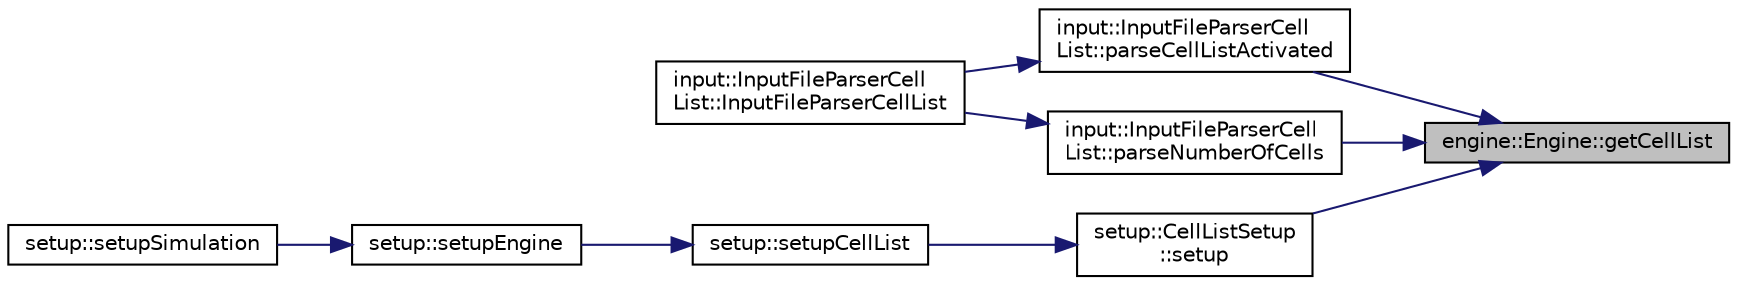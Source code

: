 digraph "engine::Engine::getCellList"
{
 // LATEX_PDF_SIZE
  edge [fontname="Helvetica",fontsize="10",labelfontname="Helvetica",labelfontsize="10"];
  node [fontname="Helvetica",fontsize="10",shape=record];
  rankdir="RL";
  Node1 [label="engine::Engine::getCellList",height=0.2,width=0.4,color="black", fillcolor="grey75", style="filled", fontcolor="black",tooltip=" "];
  Node1 -> Node2 [dir="back",color="midnightblue",fontsize="10",style="solid",fontname="Helvetica"];
  Node2 [label="input::InputFileParserCell\lList::parseCellListActivated",height=0.2,width=0.4,color="black", fillcolor="white", style="filled",URL="$classinput_1_1InputFileParserCellList.html#a449602f632b172d27e913714d5fcee5a",tooltip="Parses if cell-list should be used in simulation."];
  Node2 -> Node3 [dir="back",color="midnightblue",fontsize="10",style="solid",fontname="Helvetica"];
  Node3 [label="input::InputFileParserCell\lList::InputFileParserCellList",height=0.2,width=0.4,color="black", fillcolor="white", style="filled",URL="$classinput_1_1InputFileParserCellList.html#a3a2cd3daacb2faa86e39c0a6ec3ba122",tooltip="Construct a new Input File Parser Cell List:: Input File Parser Cell List object."];
  Node1 -> Node4 [dir="back",color="midnightblue",fontsize="10",style="solid",fontname="Helvetica"];
  Node4 [label="input::InputFileParserCell\lList::parseNumberOfCells",height=0.2,width=0.4,color="black", fillcolor="white", style="filled",URL="$classinput_1_1InputFileParserCellList.html#a97ba8b5d7908774e3d5245fb69541d9d",tooltip="Parses the number of cells used for each dimension."];
  Node4 -> Node3 [dir="back",color="midnightblue",fontsize="10",style="solid",fontname="Helvetica"];
  Node1 -> Node5 [dir="back",color="midnightblue",fontsize="10",style="solid",fontname="Helvetica"];
  Node5 [label="setup::CellListSetup\l::setup",height=0.2,width=0.4,color="black", fillcolor="white", style="filled",URL="$classsetup_1_1CellListSetup.html#a81225ba9cd7f1c179ab028cfb510bab7",tooltip="setup cell list"];
  Node5 -> Node6 [dir="back",color="midnightblue",fontsize="10",style="solid",fontname="Helvetica"];
  Node6 [label="setup::setupCellList",height=0.2,width=0.4,color="black", fillcolor="white", style="filled",URL="$namespacesetup.html#a11baf0cd33387ec30eef3215eee83d4f",tooltip="wrapper to build SetupCellList object and call setup"];
  Node6 -> Node7 [dir="back",color="midnightblue",fontsize="10",style="solid",fontname="Helvetica"];
  Node7 [label="setup::setupEngine",height=0.2,width=0.4,color="black", fillcolor="white", style="filled",URL="$namespacesetup.html#aa83171046bbca205b3db6e0cd2dbc4e1",tooltip="setup the engine"];
  Node7 -> Node8 [dir="back",color="midnightblue",fontsize="10",style="solid",fontname="Helvetica"];
  Node8 [label="setup::setupSimulation",height=0.2,width=0.4,color="black", fillcolor="white", style="filled",URL="$namespacesetup.html#a1c000cdfa46aed7d8018017635915ae1",tooltip="setup the engine"];
}
